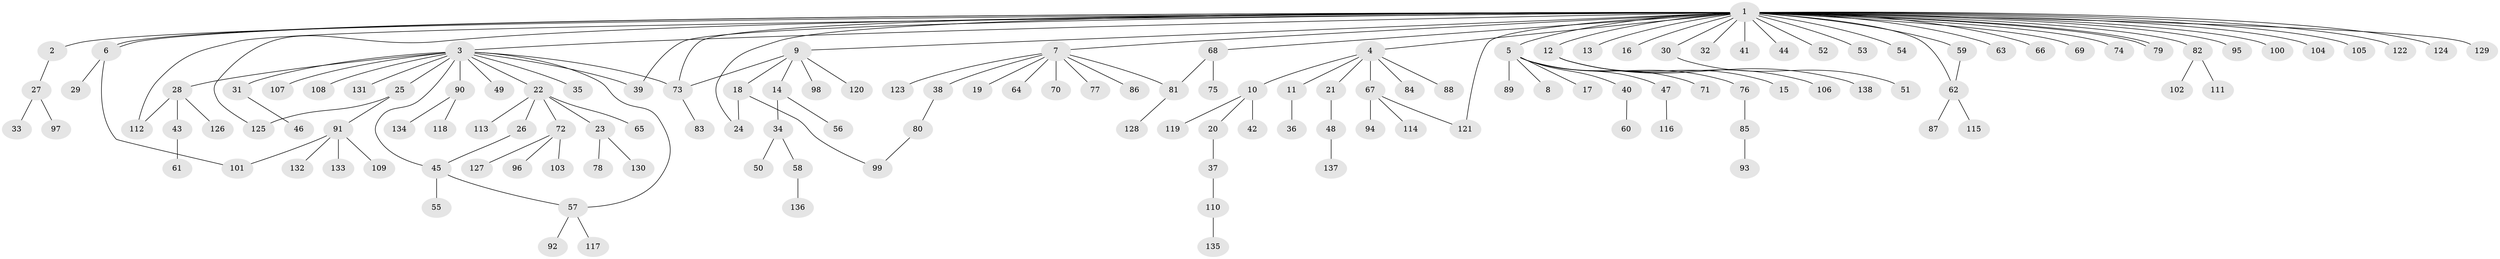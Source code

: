 // coarse degree distribution, {41: 0.009174311926605505, 2: 0.1651376146788991, 15: 0.009174311926605505, 6: 0.009174311926605505, 7: 0.027522935779816515, 3: 0.08256880733944955, 8: 0.009174311926605505, 1: 0.6422018348623854, 4: 0.045871559633027525}
// Generated by graph-tools (version 1.1) at 2025/41/03/06/25 10:41:48]
// undirected, 138 vertices, 152 edges
graph export_dot {
graph [start="1"]
  node [color=gray90,style=filled];
  1;
  2;
  3;
  4;
  5;
  6;
  7;
  8;
  9;
  10;
  11;
  12;
  13;
  14;
  15;
  16;
  17;
  18;
  19;
  20;
  21;
  22;
  23;
  24;
  25;
  26;
  27;
  28;
  29;
  30;
  31;
  32;
  33;
  34;
  35;
  36;
  37;
  38;
  39;
  40;
  41;
  42;
  43;
  44;
  45;
  46;
  47;
  48;
  49;
  50;
  51;
  52;
  53;
  54;
  55;
  56;
  57;
  58;
  59;
  60;
  61;
  62;
  63;
  64;
  65;
  66;
  67;
  68;
  69;
  70;
  71;
  72;
  73;
  74;
  75;
  76;
  77;
  78;
  79;
  80;
  81;
  82;
  83;
  84;
  85;
  86;
  87;
  88;
  89;
  90;
  91;
  92;
  93;
  94;
  95;
  96;
  97;
  98;
  99;
  100;
  101;
  102;
  103;
  104;
  105;
  106;
  107;
  108;
  109;
  110;
  111;
  112;
  113;
  114;
  115;
  116;
  117;
  118;
  119;
  120;
  121;
  122;
  123;
  124;
  125;
  126;
  127;
  128;
  129;
  130;
  131;
  132;
  133;
  134;
  135;
  136;
  137;
  138;
  1 -- 2;
  1 -- 3;
  1 -- 4;
  1 -- 5;
  1 -- 6;
  1 -- 6;
  1 -- 7;
  1 -- 9;
  1 -- 12;
  1 -- 13;
  1 -- 16;
  1 -- 24;
  1 -- 30;
  1 -- 32;
  1 -- 39;
  1 -- 41;
  1 -- 44;
  1 -- 52;
  1 -- 53;
  1 -- 54;
  1 -- 59;
  1 -- 62;
  1 -- 63;
  1 -- 66;
  1 -- 68;
  1 -- 69;
  1 -- 73;
  1 -- 74;
  1 -- 79;
  1 -- 79;
  1 -- 82;
  1 -- 95;
  1 -- 100;
  1 -- 104;
  1 -- 105;
  1 -- 112;
  1 -- 121;
  1 -- 122;
  1 -- 124;
  1 -- 125;
  1 -- 129;
  2 -- 27;
  3 -- 22;
  3 -- 25;
  3 -- 28;
  3 -- 31;
  3 -- 35;
  3 -- 39;
  3 -- 45;
  3 -- 49;
  3 -- 57;
  3 -- 73;
  3 -- 90;
  3 -- 107;
  3 -- 108;
  3 -- 131;
  4 -- 10;
  4 -- 11;
  4 -- 21;
  4 -- 67;
  4 -- 84;
  4 -- 88;
  5 -- 8;
  5 -- 17;
  5 -- 40;
  5 -- 47;
  5 -- 71;
  5 -- 76;
  5 -- 89;
  6 -- 29;
  6 -- 101;
  7 -- 19;
  7 -- 38;
  7 -- 64;
  7 -- 70;
  7 -- 77;
  7 -- 81;
  7 -- 86;
  7 -- 123;
  9 -- 14;
  9 -- 18;
  9 -- 73;
  9 -- 98;
  9 -- 120;
  10 -- 20;
  10 -- 42;
  10 -- 119;
  11 -- 36;
  12 -- 15;
  12 -- 106;
  12 -- 138;
  14 -- 34;
  14 -- 56;
  18 -- 24;
  18 -- 99;
  20 -- 37;
  21 -- 48;
  22 -- 23;
  22 -- 26;
  22 -- 65;
  22 -- 72;
  22 -- 113;
  23 -- 78;
  23 -- 130;
  25 -- 91;
  25 -- 125;
  26 -- 45;
  27 -- 33;
  27 -- 97;
  28 -- 43;
  28 -- 112;
  28 -- 126;
  30 -- 51;
  31 -- 46;
  34 -- 50;
  34 -- 58;
  37 -- 110;
  38 -- 80;
  40 -- 60;
  43 -- 61;
  45 -- 55;
  45 -- 57;
  47 -- 116;
  48 -- 137;
  57 -- 92;
  57 -- 117;
  58 -- 136;
  59 -- 62;
  62 -- 87;
  62 -- 115;
  67 -- 94;
  67 -- 114;
  67 -- 121;
  68 -- 75;
  68 -- 81;
  72 -- 96;
  72 -- 103;
  72 -- 127;
  73 -- 83;
  76 -- 85;
  80 -- 99;
  81 -- 128;
  82 -- 102;
  82 -- 111;
  85 -- 93;
  90 -- 118;
  90 -- 134;
  91 -- 101;
  91 -- 109;
  91 -- 132;
  91 -- 133;
  110 -- 135;
}
